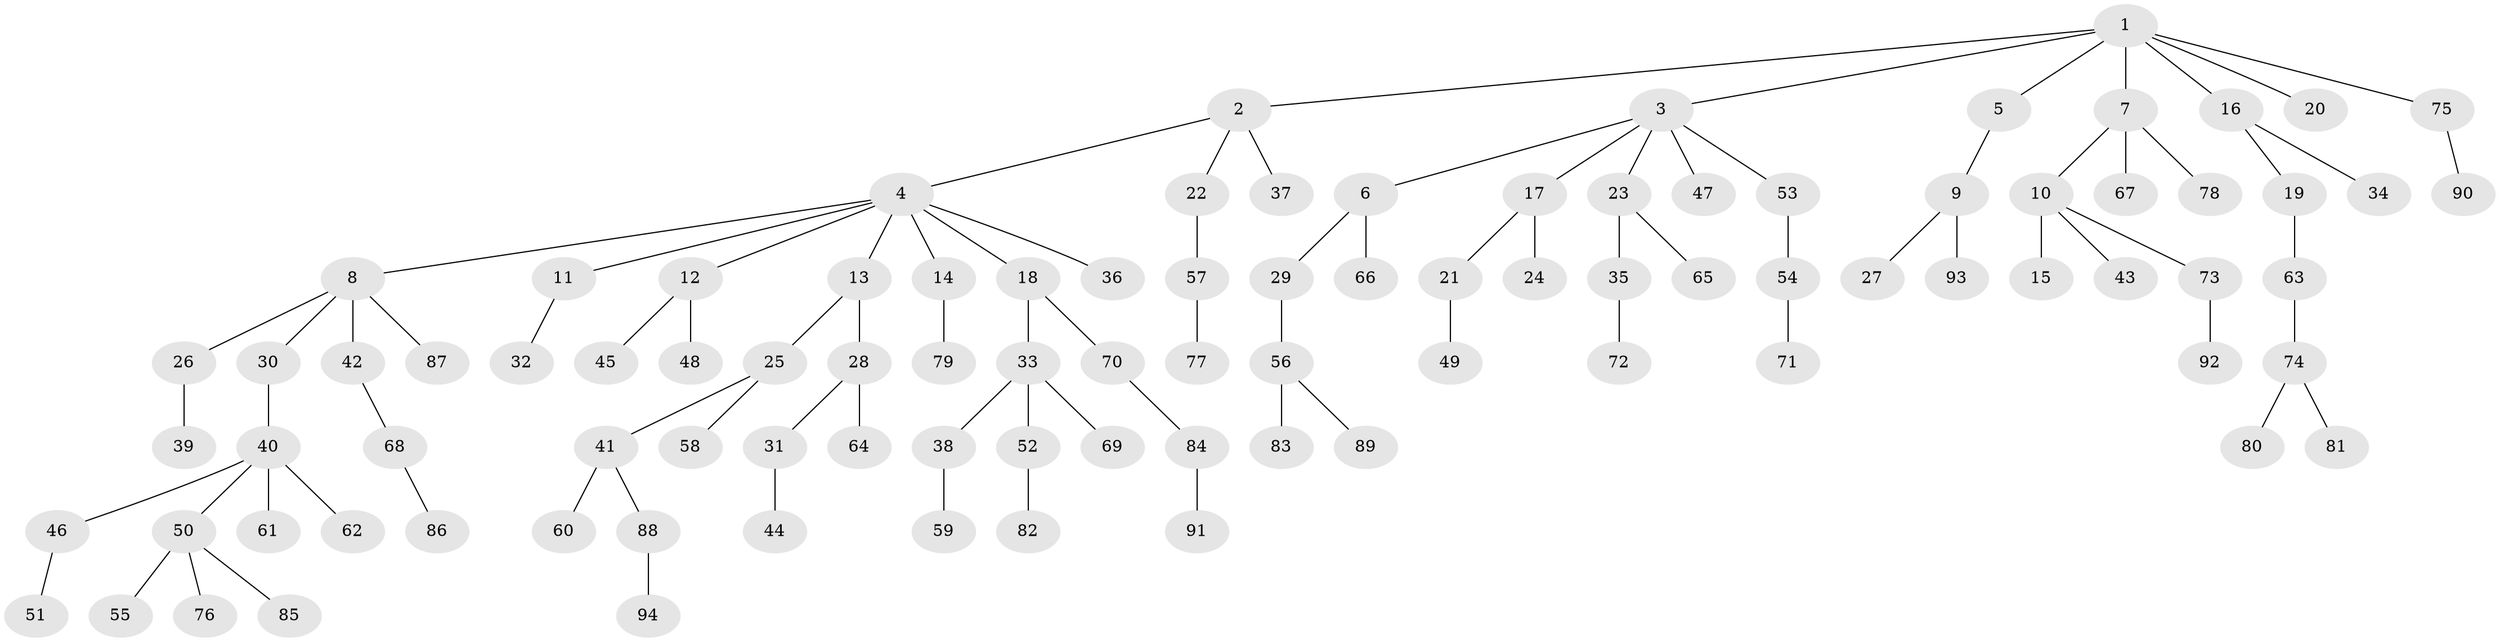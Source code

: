 // coarse degree distribution, {5: 0.034482758620689655, 2: 0.3793103448275862, 4: 0.034482758620689655, 6: 0.034482758620689655, 1: 0.4482758620689655, 3: 0.06896551724137931}
// Generated by graph-tools (version 1.1) at 2025/51/03/04/25 22:51:58]
// undirected, 94 vertices, 93 edges
graph export_dot {
  node [color=gray90,style=filled];
  1;
  2;
  3;
  4;
  5;
  6;
  7;
  8;
  9;
  10;
  11;
  12;
  13;
  14;
  15;
  16;
  17;
  18;
  19;
  20;
  21;
  22;
  23;
  24;
  25;
  26;
  27;
  28;
  29;
  30;
  31;
  32;
  33;
  34;
  35;
  36;
  37;
  38;
  39;
  40;
  41;
  42;
  43;
  44;
  45;
  46;
  47;
  48;
  49;
  50;
  51;
  52;
  53;
  54;
  55;
  56;
  57;
  58;
  59;
  60;
  61;
  62;
  63;
  64;
  65;
  66;
  67;
  68;
  69;
  70;
  71;
  72;
  73;
  74;
  75;
  76;
  77;
  78;
  79;
  80;
  81;
  82;
  83;
  84;
  85;
  86;
  87;
  88;
  89;
  90;
  91;
  92;
  93;
  94;
  1 -- 2;
  1 -- 3;
  1 -- 5;
  1 -- 7;
  1 -- 16;
  1 -- 20;
  1 -- 75;
  2 -- 4;
  2 -- 22;
  2 -- 37;
  3 -- 6;
  3 -- 17;
  3 -- 23;
  3 -- 47;
  3 -- 53;
  4 -- 8;
  4 -- 11;
  4 -- 12;
  4 -- 13;
  4 -- 14;
  4 -- 18;
  4 -- 36;
  5 -- 9;
  6 -- 29;
  6 -- 66;
  7 -- 10;
  7 -- 67;
  7 -- 78;
  8 -- 26;
  8 -- 30;
  8 -- 42;
  8 -- 87;
  9 -- 27;
  9 -- 93;
  10 -- 15;
  10 -- 43;
  10 -- 73;
  11 -- 32;
  12 -- 45;
  12 -- 48;
  13 -- 25;
  13 -- 28;
  14 -- 79;
  16 -- 19;
  16 -- 34;
  17 -- 21;
  17 -- 24;
  18 -- 33;
  18 -- 70;
  19 -- 63;
  21 -- 49;
  22 -- 57;
  23 -- 35;
  23 -- 65;
  25 -- 41;
  25 -- 58;
  26 -- 39;
  28 -- 31;
  28 -- 64;
  29 -- 56;
  30 -- 40;
  31 -- 44;
  33 -- 38;
  33 -- 52;
  33 -- 69;
  35 -- 72;
  38 -- 59;
  40 -- 46;
  40 -- 50;
  40 -- 61;
  40 -- 62;
  41 -- 60;
  41 -- 88;
  42 -- 68;
  46 -- 51;
  50 -- 55;
  50 -- 76;
  50 -- 85;
  52 -- 82;
  53 -- 54;
  54 -- 71;
  56 -- 83;
  56 -- 89;
  57 -- 77;
  63 -- 74;
  68 -- 86;
  70 -- 84;
  73 -- 92;
  74 -- 80;
  74 -- 81;
  75 -- 90;
  84 -- 91;
  88 -- 94;
}
